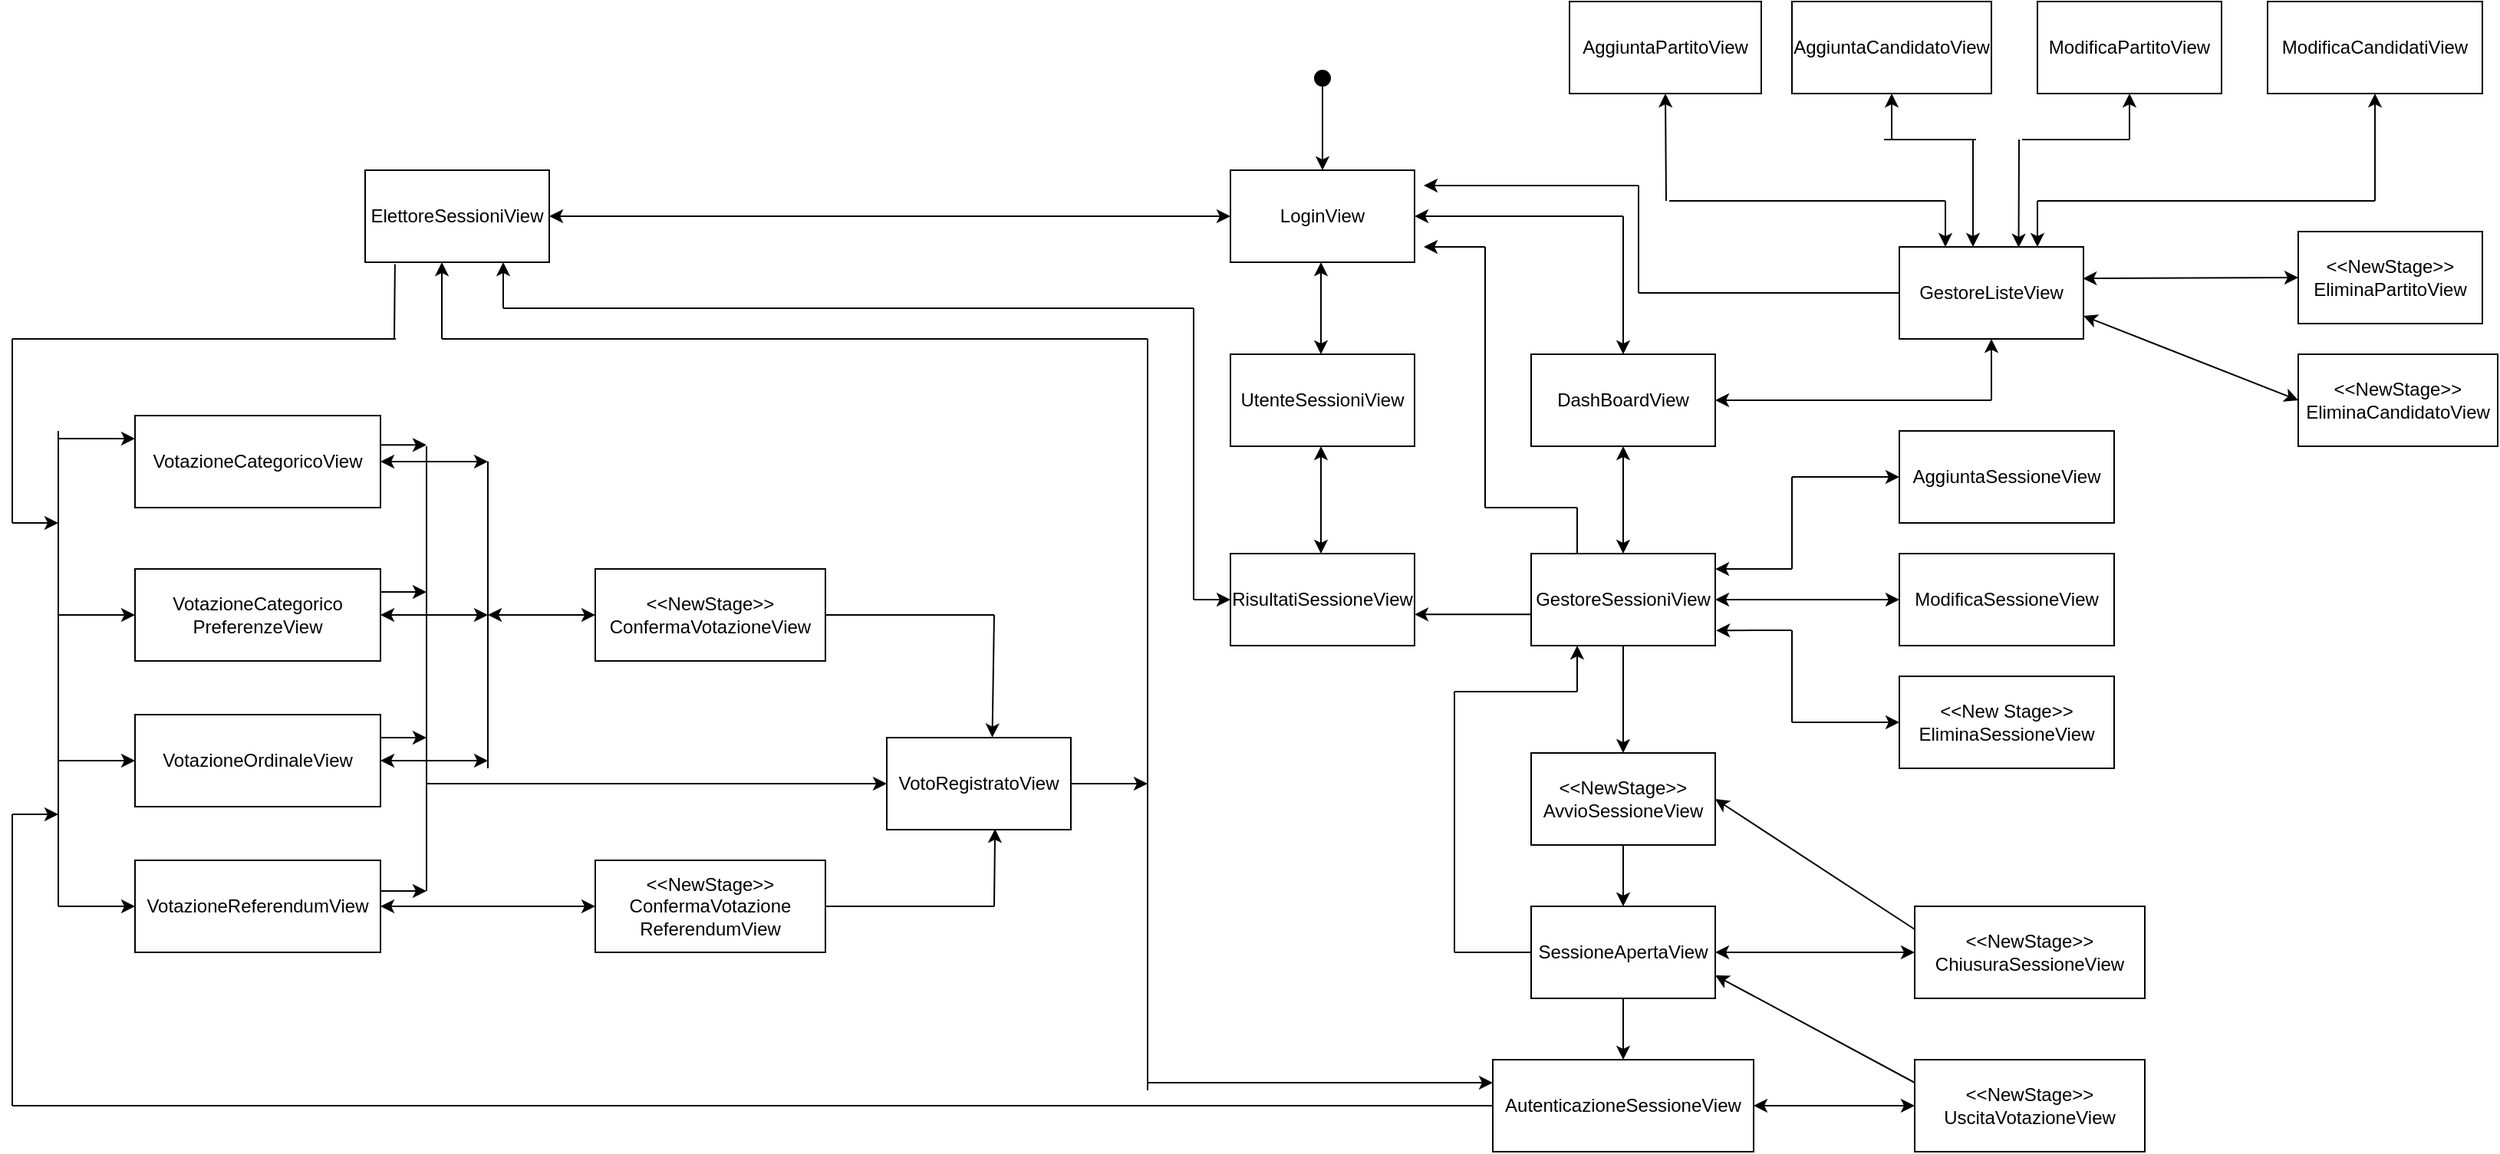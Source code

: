 <mxfile version="16.5.1" type="device"><diagram id="xed-x_2EedsQoL1eV1BQ" name="Pagina-1"><mxGraphModel dx="2205" dy="1281" grid="1" gridSize="10" guides="1" tooltips="1" connect="1" arrows="1" fold="1" page="1" pageScale="1" pageWidth="827" pageHeight="1169" math="0" shadow="0"><root><mxCell id="0"/><mxCell id="1" parent="0"/><mxCell id="SNVd542nHpsoJFK-KMrw-2" value="LoginView" style="rounded=0;whiteSpace=wrap;html=1;" parent="1" vertex="1"><mxGeometry x="354" y="180" width="120" height="60" as="geometry"/></mxCell><mxCell id="SNVd542nHpsoJFK-KMrw-3" value="DashBoardView" style="rounded=0;whiteSpace=wrap;html=1;" parent="1" vertex="1"><mxGeometry x="550" y="300" width="120" height="60" as="geometry"/></mxCell><mxCell id="SNVd542nHpsoJFK-KMrw-4" value="GestoreListeView" style="rounded=0;whiteSpace=wrap;html=1;" parent="1" vertex="1"><mxGeometry x="790" y="230" width="120" height="60" as="geometry"/></mxCell><mxCell id="SNVd542nHpsoJFK-KMrw-5" value="AggiuntaCandidatoView" style="rounded=0;whiteSpace=wrap;html=1;" parent="1" vertex="1"><mxGeometry x="720" y="70" width="130" height="60" as="geometry"/></mxCell><mxCell id="SNVd542nHpsoJFK-KMrw-6" value="GestoreSessioniView" style="rounded=0;whiteSpace=wrap;html=1;" parent="1" vertex="1"><mxGeometry x="550" y="430" width="120" height="60" as="geometry"/></mxCell><mxCell id="SNVd542nHpsoJFK-KMrw-7" value="UtenteSessioniView" style="rounded=0;whiteSpace=wrap;html=1;" parent="1" vertex="1"><mxGeometry x="354" y="300" width="120" height="60" as="geometry"/></mxCell><mxCell id="SNVd542nHpsoJFK-KMrw-12" value="" style="endArrow=classic;html=1;rounded=0;exitX=0.5;exitY=1;exitDx=0;exitDy=0;entryX=0.5;entryY=0;entryDx=0;entryDy=0;endFill=1;startArrow=classic;startFill=1;" parent="1" source="SNVd542nHpsoJFK-KMrw-3" target="SNVd542nHpsoJFK-KMrw-6" edge="1"><mxGeometry width="50" height="50" relative="1" as="geometry"><mxPoint x="460" y="450" as="sourcePoint"/><mxPoint x="510" y="400" as="targetPoint"/></mxGeometry></mxCell><mxCell id="SNVd542nHpsoJFK-KMrw-14" value="AggiuntaPartitoView" style="rounded=0;whiteSpace=wrap;html=1;" parent="1" vertex="1"><mxGeometry x="575" y="70" width="125" height="60" as="geometry"/></mxCell><mxCell id="SNVd542nHpsoJFK-KMrw-15" value="ModificaPartitoView" style="rounded=0;whiteSpace=wrap;html=1;" parent="1" vertex="1"><mxGeometry x="880" y="70" width="120" height="60" as="geometry"/></mxCell><mxCell id="SNVd542nHpsoJFK-KMrw-16" value="ModificaCandidatiView" style="rounded=0;whiteSpace=wrap;html=1;" parent="1" vertex="1"><mxGeometry x="1030" y="70" width="140" height="60" as="geometry"/></mxCell><mxCell id="SNVd542nHpsoJFK-KMrw-17" value="&amp;lt;&amp;lt;NewStage&amp;gt;&amp;gt;&lt;br&gt;EliminaPartitoView" style="rounded=0;whiteSpace=wrap;html=1;" parent="1" vertex="1"><mxGeometry x="1050" y="220" width="120" height="60" as="geometry"/></mxCell><mxCell id="SNVd542nHpsoJFK-KMrw-18" value="&amp;lt;&amp;lt;NewStage&amp;gt;&amp;gt;&lt;br&gt;EliminaCandidatoView" style="rounded=0;whiteSpace=wrap;html=1;" parent="1" vertex="1"><mxGeometry x="1050" y="300" width="130" height="60" as="geometry"/></mxCell><mxCell id="SNVd542nHpsoJFK-KMrw-19" value="AggiuntaSessioneView" style="rounded=0;whiteSpace=wrap;html=1;" parent="1" vertex="1"><mxGeometry x="790" y="350" width="140" height="60" as="geometry"/></mxCell><mxCell id="SNVd542nHpsoJFK-KMrw-21" value="ModificaSessioneView&lt;br&gt;" style="rounded=0;whiteSpace=wrap;html=1;" parent="1" vertex="1"><mxGeometry x="790" y="430" width="140" height="60" as="geometry"/></mxCell><mxCell id="SNVd542nHpsoJFK-KMrw-22" value="&amp;lt;&amp;lt;New Stage&amp;gt;&amp;gt;&lt;br&gt;EliminaSessioneView" style="rounded=0;whiteSpace=wrap;html=1;" parent="1" vertex="1"><mxGeometry x="790" y="510" width="140" height="60" as="geometry"/></mxCell><mxCell id="SNVd542nHpsoJFK-KMrw-33" value="" style="endArrow=classic;html=1;rounded=0;exitX=0.5;exitY=1;exitDx=0;exitDy=0;" parent="1" source="SNVd542nHpsoJFK-KMrw-6" edge="1"><mxGeometry width="50" height="50" relative="1" as="geometry"><mxPoint x="640" y="630" as="sourcePoint"/><mxPoint x="610" y="560" as="targetPoint"/></mxGeometry></mxCell><mxCell id="SNVd542nHpsoJFK-KMrw-34" value="&amp;lt;&amp;lt;NewStage&amp;gt;&amp;gt;&lt;br&gt;AvvioSessioneView" style="rounded=0;whiteSpace=wrap;html=1;" parent="1" vertex="1"><mxGeometry x="550" y="560" width="120" height="60" as="geometry"/></mxCell><mxCell id="SNVd542nHpsoJFK-KMrw-37" value="" style="endArrow=none;html=1;rounded=0;exitX=1.005;exitY=0.835;exitDx=0;exitDy=0;exitPerimeter=0;endFill=0;startArrow=classic;startFill=1;" parent="1" source="SNVd542nHpsoJFK-KMrw-6" edge="1"><mxGeometry width="50" height="50" relative="1" as="geometry"><mxPoint x="690" y="540" as="sourcePoint"/><mxPoint x="720" y="480" as="targetPoint"/></mxGeometry></mxCell><mxCell id="SNVd542nHpsoJFK-KMrw-38" value="" style="endArrow=classic;html=1;rounded=0;exitX=1;exitY=0.5;exitDx=0;exitDy=0;entryX=0;entryY=0.5;entryDx=0;entryDy=0;endFill=1;startArrow=classic;startFill=1;" parent="1" source="SNVd542nHpsoJFK-KMrw-6" target="SNVd542nHpsoJFK-KMrw-21" edge="1"><mxGeometry width="50" height="50" relative="1" as="geometry"><mxPoint x="710" y="490" as="sourcePoint"/><mxPoint x="760" y="440" as="targetPoint"/></mxGeometry></mxCell><mxCell id="SNVd542nHpsoJFK-KMrw-40" value="" style="endArrow=none;html=1;rounded=0;" parent="1" edge="1"><mxGeometry width="50" height="50" relative="1" as="geometry"><mxPoint x="720" y="440" as="sourcePoint"/><mxPoint x="720" y="380" as="targetPoint"/></mxGeometry></mxCell><mxCell id="SNVd542nHpsoJFK-KMrw-41" value="" style="endArrow=none;html=1;rounded=0;exitX=1;exitY=0.167;exitDx=0;exitDy=0;exitPerimeter=0;endFill=0;startArrow=classic;startFill=1;" parent="1" source="SNVd542nHpsoJFK-KMrw-6" edge="1"><mxGeometry width="50" height="50" relative="1" as="geometry"><mxPoint x="670" y="445" as="sourcePoint"/><mxPoint x="720" y="440" as="targetPoint"/></mxGeometry></mxCell><mxCell id="SNVd542nHpsoJFK-KMrw-42" value="" style="endArrow=classic;html=1;rounded=0;entryX=0;entryY=0.5;entryDx=0;entryDy=0;" parent="1" target="SNVd542nHpsoJFK-KMrw-19" edge="1"><mxGeometry width="50" height="50" relative="1" as="geometry"><mxPoint x="720" y="380" as="sourcePoint"/><mxPoint x="830" y="400" as="targetPoint"/></mxGeometry></mxCell><mxCell id="SNVd542nHpsoJFK-KMrw-43" value="" style="endArrow=none;html=1;rounded=0;" parent="1" edge="1"><mxGeometry width="50" height="50" relative="1" as="geometry"><mxPoint x="720" y="540" as="sourcePoint"/><mxPoint x="720" y="480" as="targetPoint"/></mxGeometry></mxCell><mxCell id="SNVd542nHpsoJFK-KMrw-44" value="" style="endArrow=classic;html=1;rounded=0;entryX=0;entryY=0.5;entryDx=0;entryDy=0;" parent="1" target="SNVd542nHpsoJFK-KMrw-22" edge="1"><mxGeometry width="50" height="50" relative="1" as="geometry"><mxPoint x="720" y="540" as="sourcePoint"/><mxPoint x="770" y="550" as="targetPoint"/></mxGeometry></mxCell><mxCell id="SNVd542nHpsoJFK-KMrw-46" value="VotazioneOrdinaleView" style="rounded=0;whiteSpace=wrap;html=1;" parent="1" vertex="1"><mxGeometry x="-360" y="535" width="160" height="60" as="geometry"/></mxCell><mxCell id="SNVd542nHpsoJFK-KMrw-47" value="VotazioneCategorico&lt;br&gt;PreferenzeView&lt;br&gt;" style="rounded=0;whiteSpace=wrap;html=1;" parent="1" vertex="1"><mxGeometry x="-360" y="440" width="160" height="60" as="geometry"/></mxCell><mxCell id="SNVd542nHpsoJFK-KMrw-48" value="VotazioneCategoricoView" style="rounded=0;whiteSpace=wrap;html=1;" parent="1" vertex="1"><mxGeometry x="-360" y="340" width="160" height="60" as="geometry"/></mxCell><mxCell id="SNVd542nHpsoJFK-KMrw-49" value="VotazioneReferendumView" style="rounded=0;whiteSpace=wrap;html=1;" parent="1" vertex="1"><mxGeometry x="-360" y="630" width="160" height="60" as="geometry"/></mxCell><mxCell id="SNVd542nHpsoJFK-KMrw-50" value="ElettoreSessioniView" style="rounded=0;whiteSpace=wrap;html=1;" parent="1" vertex="1"><mxGeometry x="-210" y="180" width="120" height="60" as="geometry"/></mxCell><mxCell id="SNVd542nHpsoJFK-KMrw-70" value="RisultatiSessioneView" style="rounded=0;whiteSpace=wrap;html=1;" parent="1" vertex="1"><mxGeometry x="354" y="430" width="120" height="60" as="geometry"/></mxCell><mxCell id="SNVd542nHpsoJFK-KMrw-84" value="AutenticazioneSessioneView" style="rounded=0;whiteSpace=wrap;html=1;" parent="1" vertex="1"><mxGeometry x="525" y="760" width="170" height="60" as="geometry"/></mxCell><mxCell id="SNVd542nHpsoJFK-KMrw-99" value="" style="endArrow=none;html=1;rounded=0;entryX=0.162;entryY=1.021;entryDx=0;entryDy=0;entryPerimeter=0;" parent="1" target="SNVd542nHpsoJFK-KMrw-50" edge="1"><mxGeometry width="50" height="50" relative="1" as="geometry"><mxPoint x="-191" y="290" as="sourcePoint"/><mxPoint x="-270" y="270" as="targetPoint"/></mxGeometry></mxCell><mxCell id="SNVd542nHpsoJFK-KMrw-103" value="SessioneApertaView&lt;br&gt;" style="rounded=0;whiteSpace=wrap;html=1;" parent="1" vertex="1"><mxGeometry x="550" y="660" width="120" height="60" as="geometry"/></mxCell><mxCell id="SNVd542nHpsoJFK-KMrw-104" value="" style="endArrow=classic;html=1;rounded=0;exitX=0.5;exitY=1;exitDx=0;exitDy=0;entryX=0.5;entryY=0;entryDx=0;entryDy=0;" parent="1" source="SNVd542nHpsoJFK-KMrw-34" target="SNVd542nHpsoJFK-KMrw-103" edge="1"><mxGeometry width="50" height="50" relative="1" as="geometry"><mxPoint x="410" y="610" as="sourcePoint"/><mxPoint x="460" y="560" as="targetPoint"/></mxGeometry></mxCell><mxCell id="SNVd542nHpsoJFK-KMrw-105" value="&amp;lt;&amp;lt;NewStage&amp;gt;&amp;gt;&lt;br&gt;ChiusuraSessioneView" style="rounded=0;whiteSpace=wrap;html=1;" parent="1" vertex="1"><mxGeometry x="800" y="660" width="150" height="60" as="geometry"/></mxCell><mxCell id="SNVd542nHpsoJFK-KMrw-106" value="&amp;lt;&amp;lt;NewStage&amp;gt;&amp;gt;&lt;br&gt;UscitaVotazioneView" style="rounded=0;whiteSpace=wrap;html=1;" parent="1" vertex="1"><mxGeometry x="800" y="760" width="150" height="60" as="geometry"/></mxCell><mxCell id="SNVd542nHpsoJFK-KMrw-108" value="" style="endArrow=classic;html=1;rounded=0;exitX=1;exitY=0.5;exitDx=0;exitDy=0;entryX=0;entryY=0.5;entryDx=0;entryDy=0;startArrow=classic;startFill=1;" parent="1" source="SNVd542nHpsoJFK-KMrw-84" target="SNVd542nHpsoJFK-KMrw-106" edge="1"><mxGeometry width="50" height="50" relative="1" as="geometry"><mxPoint x="650" y="980" as="sourcePoint"/><mxPoint x="700" y="930" as="targetPoint"/></mxGeometry></mxCell><mxCell id="SNVd542nHpsoJFK-KMrw-109" value="" style="endArrow=classic;html=1;rounded=0;exitX=1;exitY=0.5;exitDx=0;exitDy=0;entryX=0;entryY=0.5;entryDx=0;entryDy=0;startArrow=classic;startFill=1;" parent="1" source="SNVd542nHpsoJFK-KMrw-103" target="SNVd542nHpsoJFK-KMrw-105" edge="1"><mxGeometry width="50" height="50" relative="1" as="geometry"><mxPoint x="740" y="720" as="sourcePoint"/><mxPoint x="790" y="670" as="targetPoint"/></mxGeometry></mxCell><mxCell id="SNVd542nHpsoJFK-KMrw-111" value="" style="endArrow=classic;html=1;rounded=0;entryX=0;entryY=0.25;entryDx=0;entryDy=0;" parent="1" target="SNVd542nHpsoJFK-KMrw-48" edge="1"><mxGeometry width="50" height="50" relative="1" as="geometry"><mxPoint x="-410" y="355" as="sourcePoint"/><mxPoint x="-450" y="350" as="targetPoint"/></mxGeometry></mxCell><mxCell id="SNVd542nHpsoJFK-KMrw-112" value="" style="endArrow=classic;html=1;rounded=0;entryX=0;entryY=0.5;entryDx=0;entryDy=0;" parent="1" target="SNVd542nHpsoJFK-KMrw-47" edge="1"><mxGeometry width="50" height="50" relative="1" as="geometry"><mxPoint x="-410" y="470" as="sourcePoint"/><mxPoint x="-400" y="450" as="targetPoint"/></mxGeometry></mxCell><mxCell id="SNVd542nHpsoJFK-KMrw-113" value="" style="endArrow=none;html=1;rounded=0;" parent="1" edge="1"><mxGeometry width="50" height="50" relative="1" as="geometry"><mxPoint x="-410" y="660" as="sourcePoint"/><mxPoint x="-410" y="350" as="targetPoint"/></mxGeometry></mxCell><mxCell id="SNVd542nHpsoJFK-KMrw-115" value="" style="endArrow=classic;html=1;rounded=0;entryX=0;entryY=0.5;entryDx=0;entryDy=0;" parent="1" target="SNVd542nHpsoJFK-KMrw-46" edge="1"><mxGeometry width="50" height="50" relative="1" as="geometry"><mxPoint x="-410" y="565" as="sourcePoint"/><mxPoint x="-510" y="520" as="targetPoint"/></mxGeometry></mxCell><mxCell id="SNVd542nHpsoJFK-KMrw-116" value="" style="endArrow=classic;html=1;rounded=0;entryX=0;entryY=0.5;entryDx=0;entryDy=0;" parent="1" target="SNVd542nHpsoJFK-KMrw-49" edge="1"><mxGeometry width="50" height="50" relative="1" as="geometry"><mxPoint x="-410" y="660" as="sourcePoint"/><mxPoint x="-430" y="710" as="targetPoint"/></mxGeometry></mxCell><mxCell id="SNVd542nHpsoJFK-KMrw-119" value="" style="endArrow=classic;html=1;rounded=0;exitX=1;exitY=0.5;exitDx=0;exitDy=0;endFill=1;startArrow=classic;startFill=1;" parent="1" source="SNVd542nHpsoJFK-KMrw-48" edge="1"><mxGeometry width="50" height="50" relative="1" as="geometry"><mxPoint x="-100" y="480" as="sourcePoint"/><mxPoint x="-130" y="370" as="targetPoint"/></mxGeometry></mxCell><mxCell id="SNVd542nHpsoJFK-KMrw-120" value="" style="endArrow=classic;html=1;rounded=0;exitX=1;exitY=0.5;exitDx=0;exitDy=0;endFill=1;startArrow=classic;startFill=1;" parent="1" source="SNVd542nHpsoJFK-KMrw-47" edge="1"><mxGeometry width="50" height="50" relative="1" as="geometry"><mxPoint x="-110" y="550" as="sourcePoint"/><mxPoint x="-130" y="470" as="targetPoint"/></mxGeometry></mxCell><mxCell id="SNVd542nHpsoJFK-KMrw-121" value="" style="endArrow=classic;html=1;rounded=0;exitX=1;exitY=0.5;exitDx=0;exitDy=0;endFill=1;startArrow=classic;startFill=1;" parent="1" source="SNVd542nHpsoJFK-KMrw-46" edge="1"><mxGeometry width="50" height="50" relative="1" as="geometry"><mxPoint x="-130" y="610" as="sourcePoint"/><mxPoint x="-130" y="565" as="targetPoint"/></mxGeometry></mxCell><mxCell id="SNVd542nHpsoJFK-KMrw-122" value="" style="endArrow=classic;html=1;rounded=0;exitX=1;exitY=0.5;exitDx=0;exitDy=0;endFill=1;entryX=0;entryY=0.5;entryDx=0;entryDy=0;startArrow=classic;startFill=1;" parent="1" source="SNVd542nHpsoJFK-KMrw-49" target="SNVd542nHpsoJFK-KMrw-128" edge="1"><mxGeometry width="50" height="50" relative="1" as="geometry"><mxPoint x="-200" y="650" as="sourcePoint"/><mxPoint x="-130" y="660" as="targetPoint"/></mxGeometry></mxCell><mxCell id="SNVd542nHpsoJFK-KMrw-123" value="" style="endArrow=none;html=1;rounded=0;" parent="1" edge="1"><mxGeometry width="50" height="50" relative="1" as="geometry"><mxPoint x="-130" y="570" as="sourcePoint"/><mxPoint x="-130" y="370" as="targetPoint"/></mxGeometry></mxCell><mxCell id="SNVd542nHpsoJFK-KMrw-126" value="&amp;lt;&amp;lt;NewStage&amp;gt;&amp;gt;&lt;br&gt;ConfermaVotazioneView" style="rounded=0;whiteSpace=wrap;html=1;" parent="1" vertex="1"><mxGeometry x="-60" y="440" width="150" height="60" as="geometry"/></mxCell><mxCell id="SNVd542nHpsoJFK-KMrw-127" value="" style="endArrow=classic;html=1;rounded=0;entryX=0;entryY=0.5;entryDx=0;entryDy=0;endFill=1;startArrow=classic;startFill=1;" parent="1" target="SNVd542nHpsoJFK-KMrw-126" edge="1"><mxGeometry width="50" height="50" relative="1" as="geometry"><mxPoint x="-130" y="470" as="sourcePoint"/><mxPoint y="530" as="targetPoint"/></mxGeometry></mxCell><mxCell id="SNVd542nHpsoJFK-KMrw-128" value="&amp;lt;&amp;lt;NewStage&amp;gt;&amp;gt;&lt;br&gt;ConfermaVotazione&lt;br&gt;ReferendumView" style="rounded=0;whiteSpace=wrap;html=1;" parent="1" vertex="1"><mxGeometry x="-60" y="630" width="150" height="60" as="geometry"/></mxCell><mxCell id="SNVd542nHpsoJFK-KMrw-129" value="" style="endArrow=none;html=1;rounded=0;" parent="1" edge="1"><mxGeometry width="50" height="50" relative="1" as="geometry"><mxPoint x="-440" y="290" as="sourcePoint"/><mxPoint x="-190" y="290" as="targetPoint"/></mxGeometry></mxCell><mxCell id="SNVd542nHpsoJFK-KMrw-130" value="" style="endArrow=none;html=1;rounded=0;" parent="1" edge="1"><mxGeometry width="50" height="50" relative="1" as="geometry"><mxPoint x="-440" y="410" as="sourcePoint"/><mxPoint x="-440" y="290" as="targetPoint"/></mxGeometry></mxCell><mxCell id="SNVd542nHpsoJFK-KMrw-131" value="" style="endArrow=classic;html=1;rounded=0;endFill=1;" parent="1" edge="1"><mxGeometry width="50" height="50" relative="1" as="geometry"><mxPoint x="-440" y="410" as="sourcePoint"/><mxPoint x="-410" y="410" as="targetPoint"/></mxGeometry></mxCell><mxCell id="SNVd542nHpsoJFK-KMrw-132" value="" style="endArrow=classic;html=1;rounded=0;endFill=1;" parent="1" edge="1"><mxGeometry width="50" height="50" relative="1" as="geometry"><mxPoint x="-440" y="600" as="sourcePoint"/><mxPoint x="-410" y="600" as="targetPoint"/></mxGeometry></mxCell><mxCell id="SNVd542nHpsoJFK-KMrw-133" value="" style="endArrow=none;html=1;rounded=0;" parent="1" edge="1"><mxGeometry width="50" height="50" relative="1" as="geometry"><mxPoint x="-440" y="790" as="sourcePoint"/><mxPoint x="-440" y="600" as="targetPoint"/></mxGeometry></mxCell><mxCell id="SNVd542nHpsoJFK-KMrw-135" value="VotoRegistratoView" style="rounded=0;whiteSpace=wrap;html=1;" parent="1" vertex="1"><mxGeometry x="130" y="550" width="120" height="60" as="geometry"/></mxCell><mxCell id="SNVd542nHpsoJFK-KMrw-136" value="" style="endArrow=none;html=1;rounded=0;entryX=0;entryY=0.5;entryDx=0;entryDy=0;" parent="1" target="SNVd542nHpsoJFK-KMrw-84" edge="1"><mxGeometry width="50" height="50" relative="1" as="geometry"><mxPoint x="-440" y="790" as="sourcePoint"/><mxPoint x="390" y="780" as="targetPoint"/></mxGeometry></mxCell><mxCell id="SNVd542nHpsoJFK-KMrw-137" value="" style="endArrow=classic;html=1;rounded=0;exitX=1;exitY=0.5;exitDx=0;exitDy=0;endFill=1;" parent="1" source="SNVd542nHpsoJFK-KMrw-135" edge="1"><mxGeometry width="50" height="50" relative="1" as="geometry"><mxPoint x="230" y="540" as="sourcePoint"/><mxPoint x="300" y="580" as="targetPoint"/></mxGeometry></mxCell><mxCell id="SNVd542nHpsoJFK-KMrw-138" value="" style="endArrow=none;html=1;rounded=0;" parent="1" edge="1"><mxGeometry width="50" height="50" relative="1" as="geometry"><mxPoint x="300" y="780" as="sourcePoint"/><mxPoint x="300" y="290" as="targetPoint"/></mxGeometry></mxCell><mxCell id="SNVd542nHpsoJFK-KMrw-139" value="" style="endArrow=classic;html=1;rounded=0;entryX=0;entryY=0.25;entryDx=0;entryDy=0;" parent="1" target="SNVd542nHpsoJFK-KMrw-84" edge="1"><mxGeometry width="50" height="50" relative="1" as="geometry"><mxPoint x="300" y="775" as="sourcePoint"/><mxPoint x="470" y="730" as="targetPoint"/></mxGeometry></mxCell><mxCell id="SNVd542nHpsoJFK-KMrw-140" value="" style="endArrow=none;html=1;rounded=0;" parent="1" edge="1"><mxGeometry width="50" height="50" relative="1" as="geometry"><mxPoint x="-160" y="290" as="sourcePoint"/><mxPoint x="300" y="290" as="targetPoint"/></mxGeometry></mxCell><mxCell id="SNVd542nHpsoJFK-KMrw-142" value="" style="endArrow=none;html=1;rounded=0;exitX=1;exitY=0.5;exitDx=0;exitDy=0;" parent="1" source="SNVd542nHpsoJFK-KMrw-128" edge="1"><mxGeometry width="50" height="50" relative="1" as="geometry"><mxPoint x="150" y="730" as="sourcePoint"/><mxPoint x="200" y="660" as="targetPoint"/></mxGeometry></mxCell><mxCell id="SNVd542nHpsoJFK-KMrw-143" value="" style="endArrow=classic;html=1;rounded=0;entryX=0.588;entryY=0.992;entryDx=0;entryDy=0;entryPerimeter=0;" parent="1" target="SNVd542nHpsoJFK-KMrw-135" edge="1"><mxGeometry width="50" height="50" relative="1" as="geometry"><mxPoint x="200" y="660" as="sourcePoint"/><mxPoint x="240" y="730" as="targetPoint"/></mxGeometry></mxCell><mxCell id="SNVd542nHpsoJFK-KMrw-144" value="" style="endArrow=none;html=1;rounded=0;exitX=1;exitY=0.5;exitDx=0;exitDy=0;" parent="1" source="SNVd542nHpsoJFK-KMrw-126" edge="1"><mxGeometry width="50" height="50" relative="1" as="geometry"><mxPoint x="120" y="510" as="sourcePoint"/><mxPoint x="200" y="470" as="targetPoint"/></mxGeometry></mxCell><mxCell id="SNVd542nHpsoJFK-KMrw-145" value="" style="endArrow=classic;html=1;rounded=0;entryX=0.573;entryY=-0.003;entryDx=0;entryDy=0;entryPerimeter=0;" parent="1" target="SNVd542nHpsoJFK-KMrw-135" edge="1"><mxGeometry width="50" height="50" relative="1" as="geometry"><mxPoint x="200" y="470" as="sourcePoint"/><mxPoint x="250" y="410" as="targetPoint"/></mxGeometry></mxCell><mxCell id="SNVd542nHpsoJFK-KMrw-146" value="" style="endArrow=classic;html=1;rounded=0;entryX=0.5;entryY=0;entryDx=0;entryDy=0;startArrow=oval;startFill=1;targetPerimeterSpacing=0;sourcePerimeterSpacing=0;startSize=10;" parent="1" target="SNVd542nHpsoJFK-KMrw-2" edge="1"><mxGeometry width="50" height="50" relative="1" as="geometry"><mxPoint x="414" y="120" as="sourcePoint"/><mxPoint x="500" y="50" as="targetPoint"/></mxGeometry></mxCell><mxCell id="SNVd542nHpsoJFK-KMrw-149" value="" style="endArrow=classic;html=1;rounded=0;startSize=10;sourcePerimeterSpacing=0;targetPerimeterSpacing=0;entryX=0.25;entryY=0;entryDx=0;entryDy=0;endFill=1;" parent="1" target="SNVd542nHpsoJFK-KMrw-4" edge="1"><mxGeometry width="50" height="50" relative="1" as="geometry"><mxPoint x="820" y="200" as="sourcePoint"/><mxPoint x="800" y="190" as="targetPoint"/></mxGeometry></mxCell><mxCell id="AoAm1G_7Sq4sL6ofyBMz-1" value="" style="endArrow=classic;html=1;rounded=0;entryX=0.5;entryY=1;entryDx=0;entryDy=0;" parent="1" target="SNVd542nHpsoJFK-KMrw-14" edge="1"><mxGeometry width="50" height="50" relative="1" as="geometry"><mxPoint x="638" y="200" as="sourcePoint"/><mxPoint x="610" y="150" as="targetPoint"/></mxGeometry></mxCell><mxCell id="AoAm1G_7Sq4sL6ofyBMz-2" value="" style="endArrow=none;html=1;rounded=0;" parent="1" edge="1"><mxGeometry width="50" height="50" relative="1" as="geometry"><mxPoint x="640" y="200" as="sourcePoint"/><mxPoint x="820" y="200" as="targetPoint"/></mxGeometry></mxCell><mxCell id="AoAm1G_7Sq4sL6ofyBMz-3" value="" style="endArrow=classic;html=1;rounded=0;endFill=1;" parent="1" edge="1"><mxGeometry width="50" height="50" relative="1" as="geometry"><mxPoint x="838" y="160" as="sourcePoint"/><mxPoint x="838" y="230" as="targetPoint"/></mxGeometry></mxCell><mxCell id="AoAm1G_7Sq4sL6ofyBMz-4" value="" style="endArrow=classic;html=1;rounded=0;entryX=0.5;entryY=1;entryDx=0;entryDy=0;" parent="1" target="SNVd542nHpsoJFK-KMrw-5" edge="1"><mxGeometry width="50" height="50" relative="1" as="geometry"><mxPoint x="785" y="160" as="sourcePoint"/><mxPoint x="820" y="150" as="targetPoint"/></mxGeometry></mxCell><mxCell id="AoAm1G_7Sq4sL6ofyBMz-5" value="" style="endArrow=none;html=1;rounded=0;" parent="1" edge="1"><mxGeometry width="50" height="50" relative="1" as="geometry"><mxPoint x="780" y="160" as="sourcePoint"/><mxPoint x="840" y="160" as="targetPoint"/></mxGeometry></mxCell><mxCell id="AoAm1G_7Sq4sL6ofyBMz-6" value="" style="endArrow=classic;html=1;rounded=0;entryX=0.648;entryY=0.007;entryDx=0;entryDy=0;entryPerimeter=0;endFill=1;" parent="1" target="SNVd542nHpsoJFK-KMrw-4" edge="1"><mxGeometry width="50" height="50" relative="1" as="geometry"><mxPoint x="868" y="160" as="sourcePoint"/><mxPoint x="1030" y="210" as="targetPoint"/></mxGeometry></mxCell><mxCell id="AoAm1G_7Sq4sL6ofyBMz-7" value="" style="endArrow=classic;html=1;rounded=0;entryX=0.5;entryY=1;entryDx=0;entryDy=0;" parent="1" target="SNVd542nHpsoJFK-KMrw-15" edge="1"><mxGeometry width="50" height="50" relative="1" as="geometry"><mxPoint x="940" y="160" as="sourcePoint"/><mxPoint x="980" y="130" as="targetPoint"/></mxGeometry></mxCell><mxCell id="AoAm1G_7Sq4sL6ofyBMz-8" value="" style="endArrow=none;html=1;rounded=0;" parent="1" edge="1"><mxGeometry width="50" height="50" relative="1" as="geometry"><mxPoint x="870" y="160" as="sourcePoint"/><mxPoint x="940" y="160" as="targetPoint"/></mxGeometry></mxCell><mxCell id="AoAm1G_7Sq4sL6ofyBMz-9" value="" style="endArrow=classic;html=1;rounded=0;entryX=0.5;entryY=1;entryDx=0;entryDy=0;" parent="1" target="SNVd542nHpsoJFK-KMrw-16" edge="1"><mxGeometry width="50" height="50" relative="1" as="geometry"><mxPoint x="1100" y="200" as="sourcePoint"/><mxPoint x="1050" y="210" as="targetPoint"/></mxGeometry></mxCell><mxCell id="AoAm1G_7Sq4sL6ofyBMz-10" value="" style="endArrow=none;html=1;rounded=0;exitX=0.75;exitY=0;exitDx=0;exitDy=0;endFill=0;startArrow=classic;startFill=1;" parent="1" source="SNVd542nHpsoJFK-KMrw-4" edge="1"><mxGeometry width="50" height="50" relative="1" as="geometry"><mxPoint x="950" y="280" as="sourcePoint"/><mxPoint x="880" y="200" as="targetPoint"/></mxGeometry></mxCell><mxCell id="AoAm1G_7Sq4sL6ofyBMz-11" value="" style="endArrow=none;html=1;rounded=0;" parent="1" edge="1"><mxGeometry width="50" height="50" relative="1" as="geometry"><mxPoint x="880" y="200" as="sourcePoint"/><mxPoint x="1100" y="200" as="targetPoint"/></mxGeometry></mxCell><mxCell id="AoAm1G_7Sq4sL6ofyBMz-12" value="" style="endArrow=none;html=1;rounded=0;exitX=1;exitY=0.5;exitDx=0;exitDy=0;endFill=0;startArrow=classic;startFill=1;" parent="1" source="SNVd542nHpsoJFK-KMrw-3" edge="1"><mxGeometry width="50" height="50" relative="1" as="geometry"><mxPoint x="750" y="310" as="sourcePoint"/><mxPoint x="850" y="330" as="targetPoint"/></mxGeometry></mxCell><mxCell id="AoAm1G_7Sq4sL6ofyBMz-13" value="" style="endArrow=classic;html=1;rounded=0;entryX=0.5;entryY=1;entryDx=0;entryDy=0;" parent="1" target="SNVd542nHpsoJFK-KMrw-4" edge="1"><mxGeometry width="50" height="50" relative="1" as="geometry"><mxPoint x="850" y="330" as="sourcePoint"/><mxPoint x="730" y="290" as="targetPoint"/></mxGeometry></mxCell><mxCell id="AoAm1G_7Sq4sL6ofyBMz-15" value="" style="endArrow=classic;html=1;rounded=0;exitX=0.997;exitY=0.343;exitDx=0;exitDy=0;entryX=0;entryY=0.5;entryDx=0;entryDy=0;exitPerimeter=0;startArrow=classic;startFill=1;" parent="1" source="SNVd542nHpsoJFK-KMrw-4" target="SNVd542nHpsoJFK-KMrw-17" edge="1"><mxGeometry width="50" height="50" relative="1" as="geometry"><mxPoint x="920" y="330" as="sourcePoint"/><mxPoint x="970" y="280" as="targetPoint"/></mxGeometry></mxCell><mxCell id="wiZejftJ4YbzI6RH0H2p-6" value="" style="endArrow=classic;html=1;rounded=0;exitX=0;exitY=0.5;exitDx=0;exitDy=0;startArrow=classic;startFill=1;" parent="1" source="SNVd542nHpsoJFK-KMrw-2" edge="1"><mxGeometry width="50" height="50" relative="1" as="geometry"><mxPoint x="310" y="220" as="sourcePoint"/><mxPoint x="-90" y="210" as="targetPoint"/></mxGeometry></mxCell><mxCell id="wiZejftJ4YbzI6RH0H2p-7" value="" style="endArrow=classic;html=1;rounded=0;exitX=0;exitY=0.25;exitDx=0;exitDy=0;entryX=1;entryY=0.75;entryDx=0;entryDy=0;" parent="1" source="SNVd542nHpsoJFK-KMrw-106" target="SNVd542nHpsoJFK-KMrw-103" edge="1"><mxGeometry width="50" height="50" relative="1" as="geometry"><mxPoint x="700" y="740" as="sourcePoint"/><mxPoint x="750" y="690" as="targetPoint"/></mxGeometry></mxCell><mxCell id="wiZejftJ4YbzI6RH0H2p-8" value="" style="endArrow=classic;html=1;rounded=0;exitX=0.5;exitY=1;exitDx=0;exitDy=0;entryX=0.5;entryY=0;entryDx=0;entryDy=0;" parent="1" source="SNVd542nHpsoJFK-KMrw-103" target="SNVd542nHpsoJFK-KMrw-84" edge="1"><mxGeometry width="50" height="50" relative="1" as="geometry"><mxPoint x="450" y="910" as="sourcePoint"/><mxPoint x="500" y="860" as="targetPoint"/></mxGeometry></mxCell><mxCell id="wiZejftJ4YbzI6RH0H2p-10" value="" style="endArrow=classic;html=1;rounded=0;exitX=1;exitY=0.25;exitDx=0;exitDy=0;" parent="1" source="SNVd542nHpsoJFK-KMrw-47" edge="1"><mxGeometry width="50" height="50" relative="1" as="geometry"><mxPoint x="-160" y="490" as="sourcePoint"/><mxPoint x="-170" y="455" as="targetPoint"/></mxGeometry></mxCell><mxCell id="wiZejftJ4YbzI6RH0H2p-11" value="" style="endArrow=classic;html=1;rounded=0;exitX=1;exitY=0.25;exitDx=0;exitDy=0;" parent="1" edge="1"><mxGeometry width="50" height="50" relative="1" as="geometry"><mxPoint x="-200" y="359.13" as="sourcePoint"/><mxPoint x="-170" y="359.13" as="targetPoint"/></mxGeometry></mxCell><mxCell id="wiZejftJ4YbzI6RH0H2p-12" value="" style="endArrow=none;html=1;rounded=0;" parent="1" edge="1"><mxGeometry width="50" height="50" relative="1" as="geometry"><mxPoint x="-170" y="650" as="sourcePoint"/><mxPoint x="-170" y="360" as="targetPoint"/></mxGeometry></mxCell><mxCell id="wiZejftJ4YbzI6RH0H2p-13" value="" style="endArrow=classic;html=1;rounded=0;exitX=1;exitY=0.25;exitDx=0;exitDy=0;startArrow=none;startFill=0;" parent="1" edge="1"><mxGeometry width="50" height="50" relative="1" as="geometry"><mxPoint x="-200" y="550" as="sourcePoint"/><mxPoint x="-170" y="550" as="targetPoint"/></mxGeometry></mxCell><mxCell id="wiZejftJ4YbzI6RH0H2p-14" value="" style="endArrow=classic;html=1;rounded=0;exitX=1;exitY=0.25;exitDx=0;exitDy=0;endFill=1;startArrow=none;startFill=0;" parent="1" edge="1"><mxGeometry width="50" height="50" relative="1" as="geometry"><mxPoint x="-200" y="650" as="sourcePoint"/><mxPoint x="-170" y="650" as="targetPoint"/></mxGeometry></mxCell><mxCell id="wiZejftJ4YbzI6RH0H2p-15" value="" style="endArrow=classic;html=1;rounded=0;entryX=0;entryY=0.5;entryDx=0;entryDy=0;" parent="1" target="SNVd542nHpsoJFK-KMrw-135" edge="1"><mxGeometry width="50" height="50" relative="1" as="geometry"><mxPoint x="-170" y="580" as="sourcePoint"/><mxPoint x="-30" y="570" as="targetPoint"/></mxGeometry></mxCell><mxCell id="0x_XSEm1nL_OyMj7JkqS-1" value="" style="endArrow=classic;html=1;rounded=0;exitX=0.5;exitY=1;exitDx=0;exitDy=0;entryX=0.5;entryY=0;entryDx=0;entryDy=0;startArrow=classic;startFill=1;" parent="1" edge="1"><mxGeometry width="50" height="50" relative="1" as="geometry"><mxPoint x="413" y="240" as="sourcePoint"/><mxPoint x="413" y="300" as="targetPoint"/></mxGeometry></mxCell><mxCell id="0x_XSEm1nL_OyMj7JkqS-4" value="" style="endArrow=classic;html=1;rounded=0;exitX=0.5;exitY=1;exitDx=0;exitDy=0;entryX=0.5;entryY=0;entryDx=0;entryDy=0;startArrow=classic;startFill=1;endFill=1;" parent="1" edge="1"><mxGeometry width="50" height="50" relative="1" as="geometry"><mxPoint x="413" y="360" as="sourcePoint"/><mxPoint x="413" y="430" as="targetPoint"/></mxGeometry></mxCell><mxCell id="0x_XSEm1nL_OyMj7JkqS-5" value="" style="endArrow=classic;html=1;rounded=0;exitX=0;exitY=0.5;exitDx=0;exitDy=0;entryX=1;entryY=0.5;entryDx=0;entryDy=0;" parent="1" edge="1"><mxGeometry width="50" height="50" relative="1" as="geometry"><mxPoint x="550" y="469.66" as="sourcePoint"/><mxPoint x="474" y="469.66" as="targetPoint"/></mxGeometry></mxCell><mxCell id="0x_XSEm1nL_OyMj7JkqS-18" value="" style="endArrow=none;html=1;rounded=0;exitX=1;exitY=0.5;exitDx=0;exitDy=0;endFill=0;startArrow=classic;startFill=1;" parent="1" source="SNVd542nHpsoJFK-KMrw-2" edge="1"><mxGeometry width="50" height="50" relative="1" as="geometry"><mxPoint x="590" y="240" as="sourcePoint"/><mxPoint x="610" y="210" as="targetPoint"/></mxGeometry></mxCell><mxCell id="0x_XSEm1nL_OyMj7JkqS-19" value="" style="endArrow=classic;html=1;rounded=0;entryX=0.5;entryY=0;entryDx=0;entryDy=0;" parent="1" target="SNVd542nHpsoJFK-KMrw-3" edge="1"><mxGeometry width="50" height="50" relative="1" as="geometry"><mxPoint x="610" y="210" as="sourcePoint"/><mxPoint x="650" y="240" as="targetPoint"/></mxGeometry></mxCell><mxCell id="1CrSyCrRlYhsyN3Bbgmx-1" value="" style="endArrow=none;html=1;rounded=0;" parent="1" edge="1"><mxGeometry width="50" height="50" relative="1" as="geometry"><mxPoint x="520" y="400" as="sourcePoint"/><mxPoint x="520" y="230" as="targetPoint"/></mxGeometry></mxCell><mxCell id="1CrSyCrRlYhsyN3Bbgmx-2" value="" style="endArrow=classic;html=1;rounded=0;" parent="1" edge="1"><mxGeometry width="50" height="50" relative="1" as="geometry"><mxPoint x="520" y="230" as="sourcePoint"/><mxPoint x="480" y="230" as="targetPoint"/></mxGeometry></mxCell><mxCell id="1CrSyCrRlYhsyN3Bbgmx-3" value="" style="endArrow=none;html=1;rounded=0;" parent="1" edge="1"><mxGeometry width="50" height="50" relative="1" as="geometry"><mxPoint x="520" y="400" as="sourcePoint"/><mxPoint x="580" y="400" as="targetPoint"/></mxGeometry></mxCell><mxCell id="1CrSyCrRlYhsyN3Bbgmx-4" value="" style="endArrow=none;html=1;rounded=0;exitX=0.25;exitY=0;exitDx=0;exitDy=0;" parent="1" source="SNVd542nHpsoJFK-KMrw-6" edge="1"><mxGeometry width="50" height="50" relative="1" as="geometry"><mxPoint x="380" y="610" as="sourcePoint"/><mxPoint x="580" y="400" as="targetPoint"/></mxGeometry></mxCell><mxCell id="1CrSyCrRlYhsyN3Bbgmx-5" value="" style="endArrow=none;html=1;rounded=0;endFill=0;startArrow=classic;startFill=1;" parent="1" edge="1"><mxGeometry width="50" height="50" relative="1" as="geometry"><mxPoint x="480" y="190" as="sourcePoint"/><mxPoint x="620" y="190" as="targetPoint"/></mxGeometry></mxCell><mxCell id="1CrSyCrRlYhsyN3Bbgmx-6" value="" style="endArrow=none;html=1;rounded=0;" parent="1" edge="1"><mxGeometry width="50" height="50" relative="1" as="geometry"><mxPoint x="620" y="260" as="sourcePoint"/><mxPoint x="620" y="190" as="targetPoint"/></mxGeometry></mxCell><mxCell id="1CrSyCrRlYhsyN3Bbgmx-7" value="" style="endArrow=none;html=1;rounded=0;entryX=0;entryY=0.5;entryDx=0;entryDy=0;" parent="1" target="SNVd542nHpsoJFK-KMrw-4" edge="1"><mxGeometry width="50" height="50" relative="1" as="geometry"><mxPoint x="620" y="260" as="sourcePoint"/><mxPoint x="710" y="210" as="targetPoint"/></mxGeometry></mxCell><mxCell id="1CrSyCrRlYhsyN3Bbgmx-8" value="" style="endArrow=none;html=1;rounded=0;entryX=0;entryY=0.5;entryDx=0;entryDy=0;" parent="1" target="SNVd542nHpsoJFK-KMrw-103" edge="1"><mxGeometry width="50" height="50" relative="1" as="geometry"><mxPoint x="500" y="690" as="sourcePoint"/><mxPoint x="330" y="600" as="targetPoint"/></mxGeometry></mxCell><mxCell id="1CrSyCrRlYhsyN3Bbgmx-9" value="" style="endArrow=none;html=1;rounded=0;" parent="1" edge="1"><mxGeometry width="50" height="50" relative="1" as="geometry"><mxPoint x="500" y="690" as="sourcePoint"/><mxPoint x="500" y="520" as="targetPoint"/></mxGeometry></mxCell><mxCell id="1CrSyCrRlYhsyN3Bbgmx-10" value="" style="endArrow=none;html=1;rounded=0;" parent="1" edge="1"><mxGeometry width="50" height="50" relative="1" as="geometry"><mxPoint x="500" y="520" as="sourcePoint"/><mxPoint x="580" y="520" as="targetPoint"/></mxGeometry></mxCell><mxCell id="1CrSyCrRlYhsyN3Bbgmx-11" value="" style="endArrow=classic;html=1;rounded=0;entryX=0.25;entryY=1;entryDx=0;entryDy=0;" parent="1" target="SNVd542nHpsoJFK-KMrw-6" edge="1"><mxGeometry width="50" height="50" relative="1" as="geometry"><mxPoint x="580" y="520" as="sourcePoint"/><mxPoint x="500" y="560" as="targetPoint"/></mxGeometry></mxCell><mxCell id="1CrSyCrRlYhsyN3Bbgmx-13" value="" style="endArrow=classic;html=1;rounded=0;entryX=1;entryY=0.5;entryDx=0;entryDy=0;exitX=0;exitY=0.25;exitDx=0;exitDy=0;" parent="1" source="SNVd542nHpsoJFK-KMrw-105" target="SNVd542nHpsoJFK-KMrw-34" edge="1"><mxGeometry width="50" height="50" relative="1" as="geometry"><mxPoint x="880" y="590" as="sourcePoint"/><mxPoint x="750" y="560" as="targetPoint"/></mxGeometry></mxCell><mxCell id="1CrSyCrRlYhsyN3Bbgmx-14" value="" style="endArrow=classic;html=1;rounded=0;entryX=0;entryY=0.5;entryDx=0;entryDy=0;exitX=1;exitY=0.75;exitDx=0;exitDy=0;startArrow=classic;startFill=1;" parent="1" source="SNVd542nHpsoJFK-KMrw-4" target="SNVd542nHpsoJFK-KMrw-18" edge="1"><mxGeometry width="50" height="50" relative="1" as="geometry"><mxPoint x="950" y="380" as="sourcePoint"/><mxPoint x="1000" y="330" as="targetPoint"/></mxGeometry></mxCell><mxCell id="6sbHCDE_PxSZ5kfHHtTv-1" value="" style="endArrow=classic;html=1;rounded=0;entryX=0.75;entryY=1;entryDx=0;entryDy=0;endFill=1;" edge="1" parent="1"><mxGeometry width="50" height="50" relative="1" as="geometry"><mxPoint x="-160" y="290" as="sourcePoint"/><mxPoint x="-160" y="240" as="targetPoint"/></mxGeometry></mxCell><mxCell id="6sbHCDE_PxSZ5kfHHtTv-2" value="" style="endArrow=none;html=1;rounded=0;exitX=0.75;exitY=1;exitDx=0;exitDy=0;endFill=0;startArrow=classic;startFill=1;" edge="1" parent="1" source="SNVd542nHpsoJFK-KMrw-50"><mxGeometry width="50" height="50" relative="1" as="geometry"><mxPoint x="130" y="280" as="sourcePoint"/><mxPoint x="-120" y="270" as="targetPoint"/></mxGeometry></mxCell><mxCell id="6sbHCDE_PxSZ5kfHHtTv-3" value="" style="endArrow=none;html=1;rounded=0;" edge="1" parent="1"><mxGeometry width="50" height="50" relative="1" as="geometry"><mxPoint x="-120" y="270" as="sourcePoint"/><mxPoint x="330" y="270" as="targetPoint"/></mxGeometry></mxCell><mxCell id="6sbHCDE_PxSZ5kfHHtTv-4" value="" style="endArrow=none;html=1;rounded=0;" edge="1" parent="1"><mxGeometry width="50" height="50" relative="1" as="geometry"><mxPoint x="330" y="270" as="sourcePoint"/><mxPoint x="330" y="460" as="targetPoint"/></mxGeometry></mxCell><mxCell id="6sbHCDE_PxSZ5kfHHtTv-5" value="" style="endArrow=classic;html=1;rounded=0;entryX=0;entryY=0.5;entryDx=0;entryDy=0;" edge="1" parent="1" target="SNVd542nHpsoJFK-KMrw-70"><mxGeometry width="50" height="50" relative="1" as="geometry"><mxPoint x="330" y="460" as="sourcePoint"/><mxPoint x="474" y="600" as="targetPoint"/></mxGeometry></mxCell></root></mxGraphModel></diagram></mxfile>